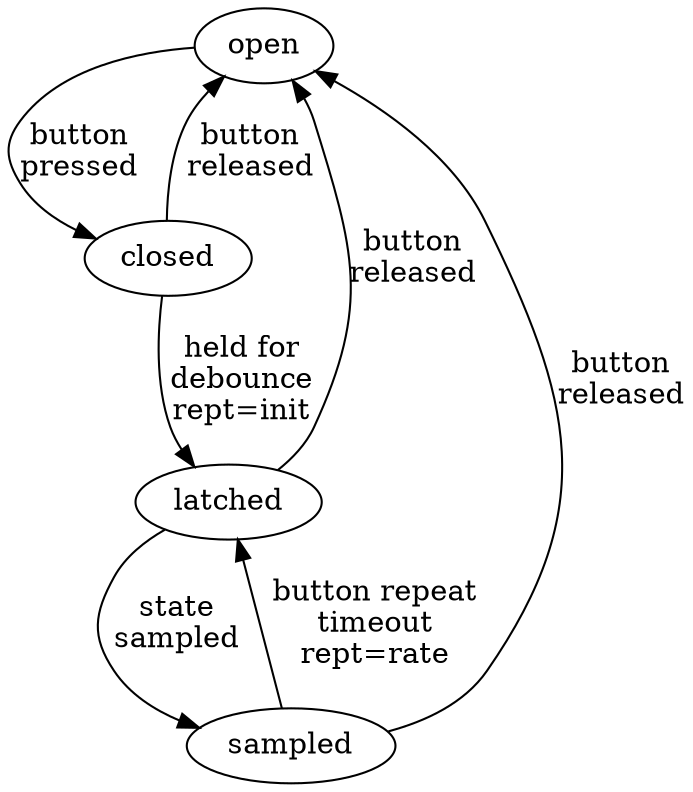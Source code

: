 digraph switch {
	open -> closed [label="button\npressed"];

	closed -> latched [label="held for\ndebounce\nrept=init"];
	closed -> open [label="button\nreleased"];

	sampled -> latched [label="button repeat\ntimeout\nrept=rate"];
	sampled -> open [label="button\nreleased"];

	latched -> sampled [label="state\nsampled"];
	latched -> open [label="button\nreleased"];
}
